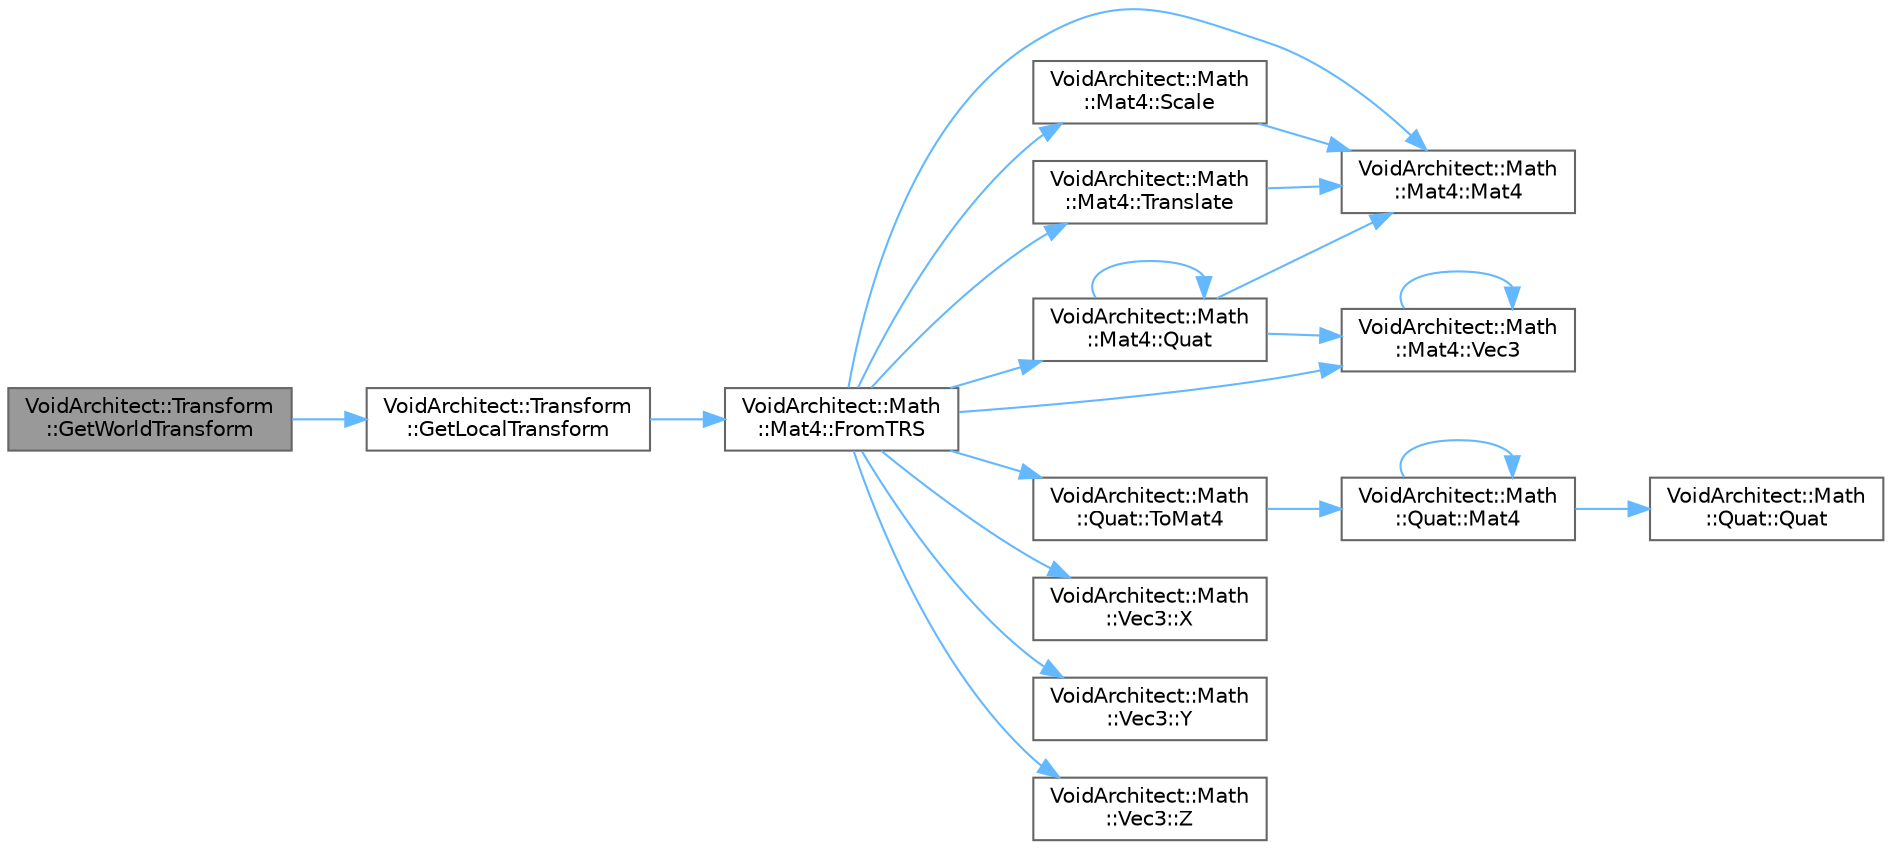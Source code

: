 digraph "VoidArchitect::Transform::GetWorldTransform"
{
 // LATEX_PDF_SIZE
  bgcolor="transparent";
  edge [fontname=Helvetica,fontsize=10,labelfontname=Helvetica,labelfontsize=10];
  node [fontname=Helvetica,fontsize=10,shape=box,height=0.2,width=0.4];
  rankdir="LR";
  Node1 [id="Node000001",label="VoidArchitect::Transform\l::GetWorldTransform",height=0.2,width=0.4,color="gray40", fillcolor="grey60", style="filled", fontcolor="black",tooltip=" "];
  Node1 -> Node2 [id="edge1_Node000001_Node000002",color="steelblue1",style="solid",tooltip=" "];
  Node2 [id="Node000002",label="VoidArchitect::Transform\l::GetLocalTransform",height=0.2,width=0.4,color="grey40", fillcolor="white", style="filled",URL="$class_void_architect_1_1_transform.html#ab6d64dabde4123f779b660d1c638736b",tooltip=" "];
  Node2 -> Node3 [id="edge2_Node000002_Node000003",color="steelblue1",style="solid",tooltip=" "];
  Node3 [id="Node000003",label="VoidArchitect::Math\l::Mat4::FromTRS",height=0.2,width=0.4,color="grey40", fillcolor="white", style="filled",URL="$class_void_architect_1_1_math_1_1_mat4.html#ab321b2789a01e076a35f6f2beea89fbb",tooltip=" "];
  Node3 -> Node4 [id="edge3_Node000003_Node000004",color="steelblue1",style="solid",tooltip=" "];
  Node4 [id="Node000004",label="VoidArchitect::Math\l::Mat4::Mat4",height=0.2,width=0.4,color="grey40", fillcolor="white", style="filled",URL="$class_void_architect_1_1_math_1_1_mat4.html#a6b7a052d1b04aa2b5c902a58a0966669",tooltip=" "];
  Node3 -> Node5 [id="edge4_Node000003_Node000005",color="steelblue1",style="solid",tooltip=" "];
  Node5 [id="Node000005",label="VoidArchitect::Math\l::Mat4::Quat",height=0.2,width=0.4,color="grey40", fillcolor="white", style="filled",URL="$class_void_architect_1_1_math_1_1_mat4.html#a9558b5b7c52fbc3a4af4b94d87a0a315",tooltip=" "];
  Node5 -> Node4 [id="edge5_Node000005_Node000004",color="steelblue1",style="solid",tooltip=" "];
  Node5 -> Node5 [id="edge6_Node000005_Node000005",color="steelblue1",style="solid",tooltip=" "];
  Node5 -> Node6 [id="edge7_Node000005_Node000006",color="steelblue1",style="solid",tooltip=" "];
  Node6 [id="Node000006",label="VoidArchitect::Math\l::Mat4::Vec3",height=0.2,width=0.4,color="grey40", fillcolor="white", style="filled",URL="$class_void_architect_1_1_math_1_1_mat4.html#a8ca1f192d1d1cbfd8a56bf53d036c42b",tooltip=" "];
  Node6 -> Node6 [id="edge8_Node000006_Node000006",color="steelblue1",style="solid",tooltip=" "];
  Node3 -> Node7 [id="edge9_Node000003_Node000007",color="steelblue1",style="solid",tooltip=" "];
  Node7 [id="Node000007",label="VoidArchitect::Math\l::Mat4::Scale",height=0.2,width=0.4,color="grey40", fillcolor="white", style="filled",URL="$class_void_architect_1_1_math_1_1_mat4.html#a7a9e4d74d6e55ff02acad6688de6e5c7",tooltip=" "];
  Node7 -> Node4 [id="edge10_Node000007_Node000004",color="steelblue1",style="solid",tooltip=" "];
  Node3 -> Node8 [id="edge11_Node000003_Node000008",color="steelblue1",style="solid",tooltip=" "];
  Node8 [id="Node000008",label="VoidArchitect::Math\l::Quat::ToMat4",height=0.2,width=0.4,color="grey40", fillcolor="white", style="filled",URL="$class_void_architect_1_1_math_1_1_quat.html#a76cddec8b162e593aff5d4f5ef0c9689",tooltip=" "];
  Node8 -> Node9 [id="edge12_Node000008_Node000009",color="steelblue1",style="solid",tooltip=" "];
  Node9 [id="Node000009",label="VoidArchitect::Math\l::Quat::Mat4",height=0.2,width=0.4,color="grey40", fillcolor="white", style="filled",URL="$class_void_architect_1_1_math_1_1_quat.html#ab22666e92ed99d4c504e684d717e98f1",tooltip=" "];
  Node9 -> Node9 [id="edge13_Node000009_Node000009",color="steelblue1",style="solid",tooltip=" "];
  Node9 -> Node10 [id="edge14_Node000009_Node000010",color="steelblue1",style="solid",tooltip=" "];
  Node10 [id="Node000010",label="VoidArchitect::Math\l::Quat::Quat",height=0.2,width=0.4,color="grey40", fillcolor="white", style="filled",URL="$class_void_architect_1_1_math_1_1_quat.html#a1c73bacedbc2543152b295ad7fa820a0",tooltip=" "];
  Node3 -> Node11 [id="edge15_Node000003_Node000011",color="steelblue1",style="solid",tooltip=" "];
  Node11 [id="Node000011",label="VoidArchitect::Math\l::Mat4::Translate",height=0.2,width=0.4,color="grey40", fillcolor="white", style="filled",URL="$class_void_architect_1_1_math_1_1_mat4.html#abc754f68a15952dac8613c2ffeb3e629",tooltip=" "];
  Node11 -> Node4 [id="edge16_Node000011_Node000004",color="steelblue1",style="solid",tooltip=" "];
  Node3 -> Node6 [id="edge17_Node000003_Node000006",color="steelblue1",style="solid",tooltip=" "];
  Node3 -> Node12 [id="edge18_Node000003_Node000012",color="steelblue1",style="solid",tooltip=" "];
  Node12 [id="Node000012",label="VoidArchitect::Math\l::Vec3::X",height=0.2,width=0.4,color="grey40", fillcolor="white", style="filled",URL="$class_void_architect_1_1_math_1_1_vec3.html#a2bad1562192b626cadb6de205175b239",tooltip=" "];
  Node3 -> Node13 [id="edge19_Node000003_Node000013",color="steelblue1",style="solid",tooltip=" "];
  Node13 [id="Node000013",label="VoidArchitect::Math\l::Vec3::Y",height=0.2,width=0.4,color="grey40", fillcolor="white", style="filled",URL="$class_void_architect_1_1_math_1_1_vec3.html#a16ce6b081712faed23e17706fee44314",tooltip=" "];
  Node3 -> Node14 [id="edge20_Node000003_Node000014",color="steelblue1",style="solid",tooltip=" "];
  Node14 [id="Node000014",label="VoidArchitect::Math\l::Vec3::Z",height=0.2,width=0.4,color="grey40", fillcolor="white", style="filled",URL="$class_void_architect_1_1_math_1_1_vec3.html#ae4c21d042a575db485cdfbba4019a915",tooltip=" "];
}
